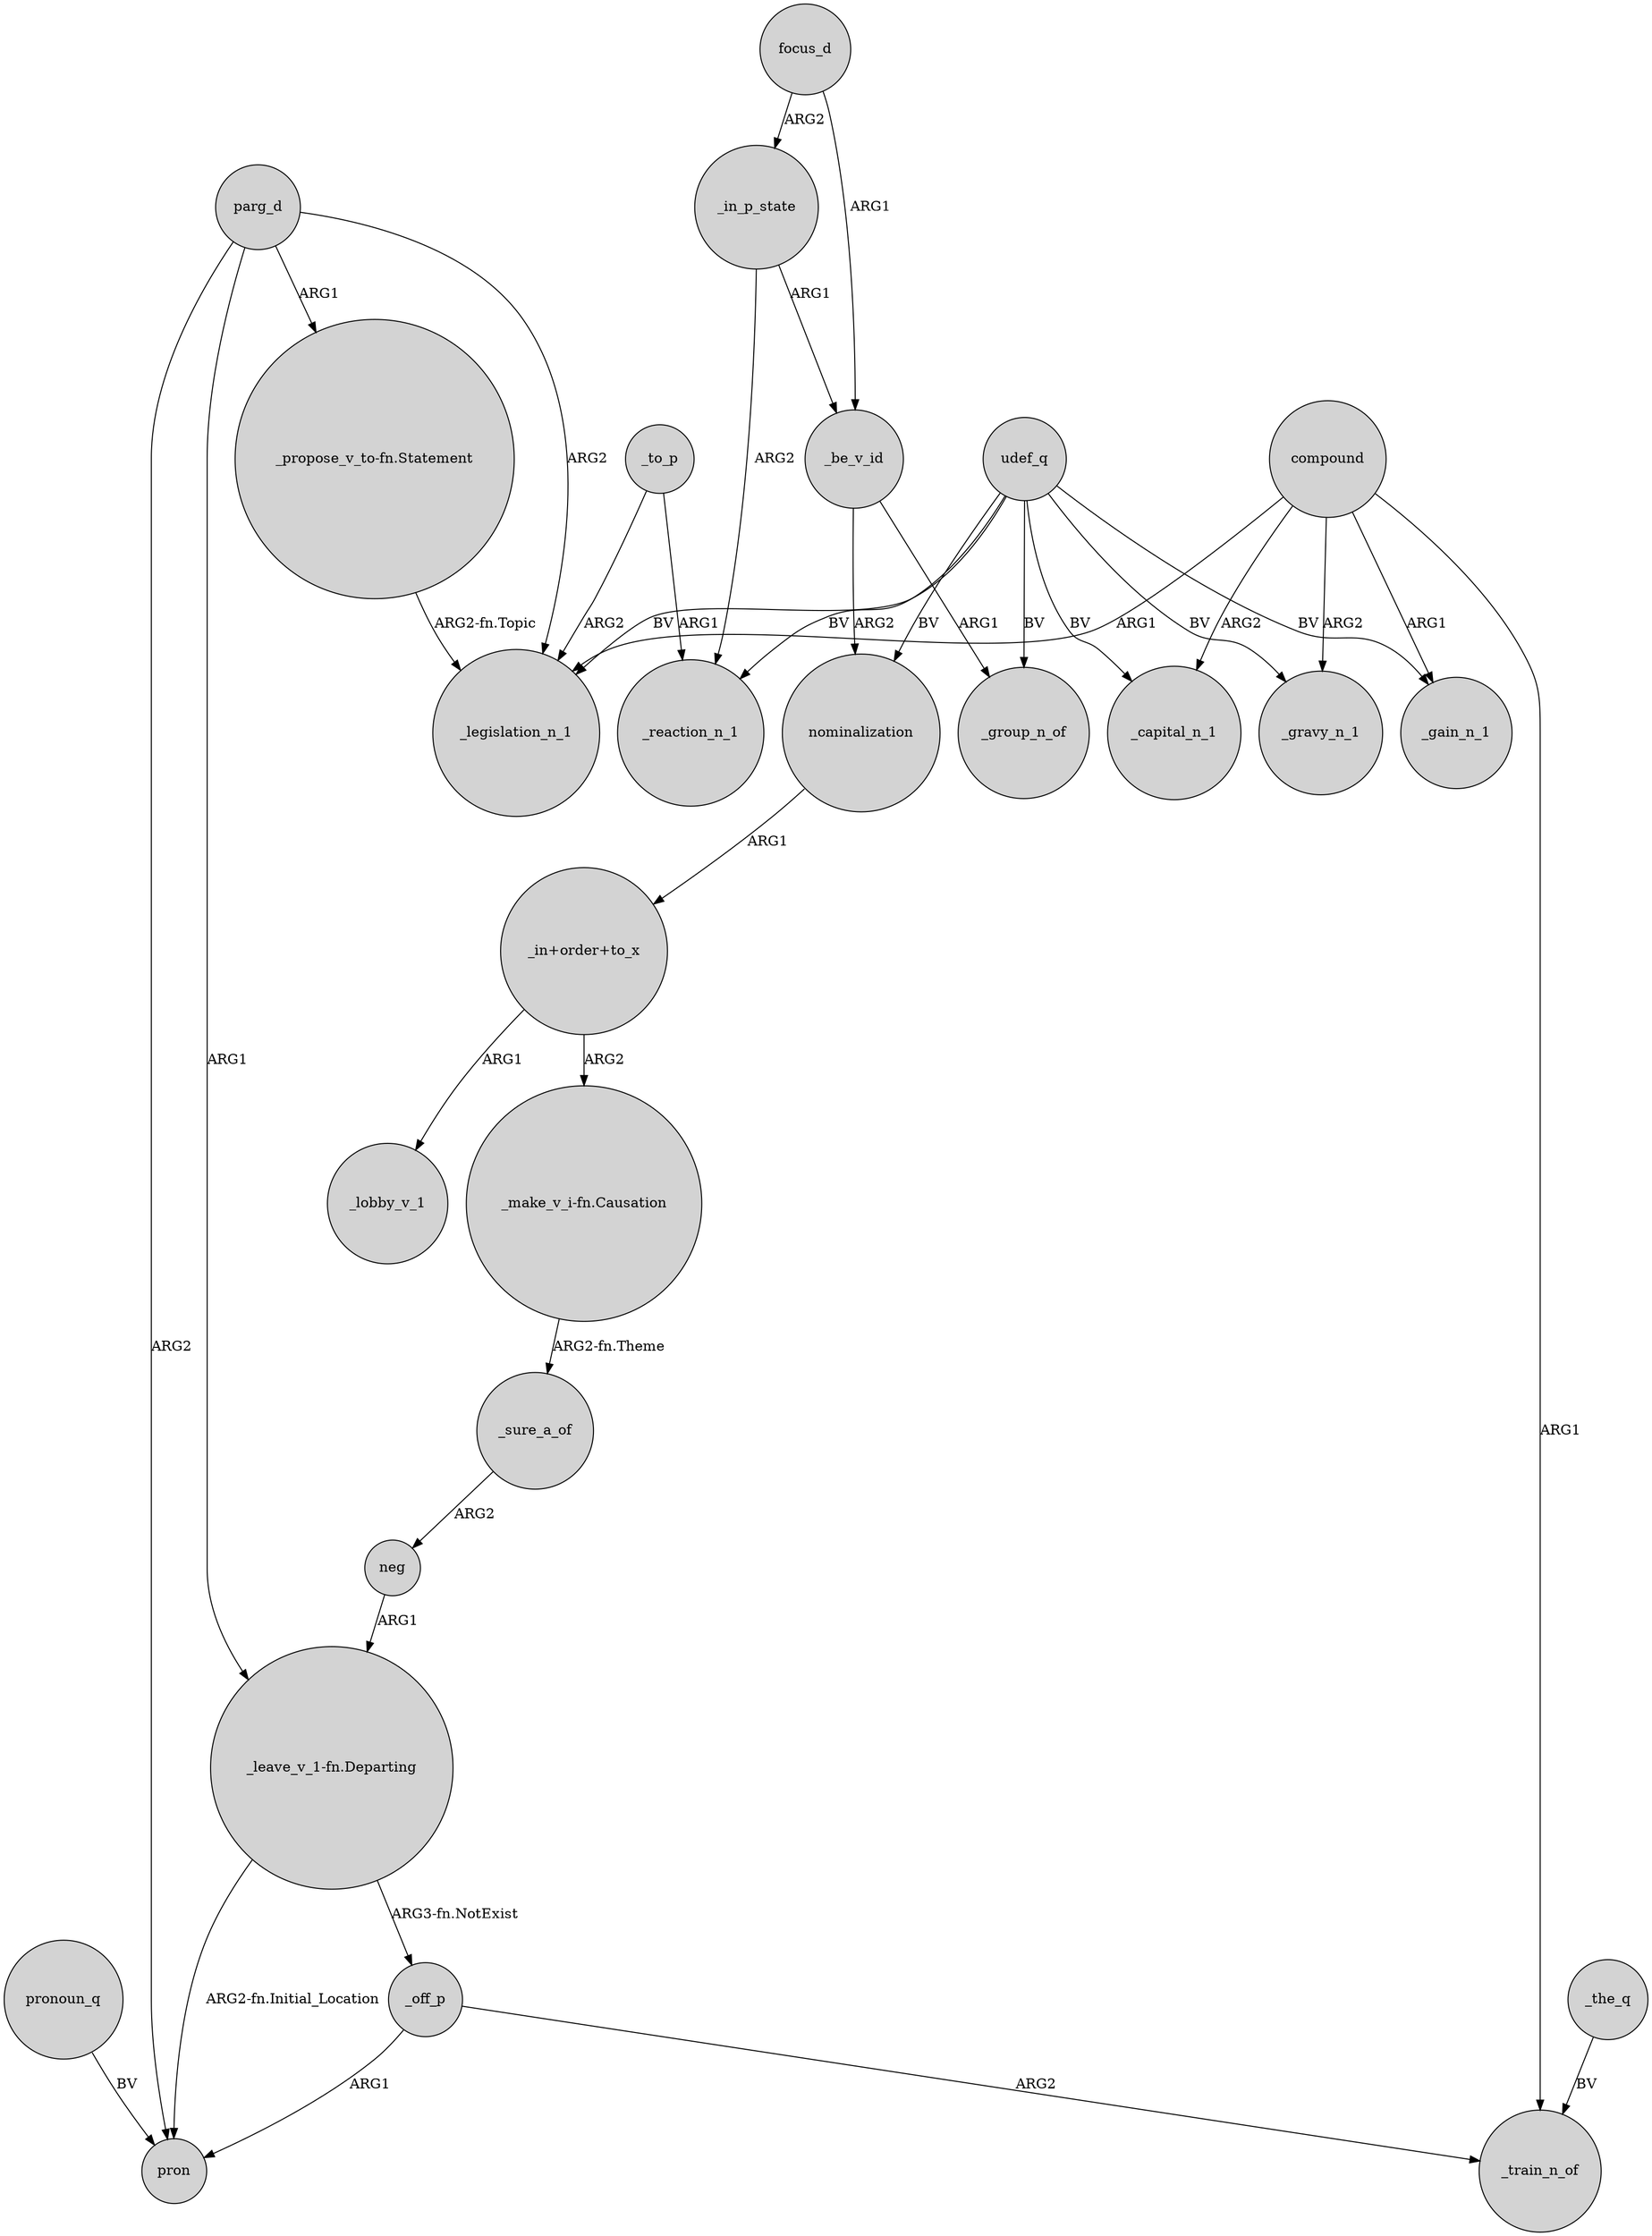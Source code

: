 digraph {
	node [shape=circle style=filled]
	"_make_v_i-fn.Causation" -> _sure_a_of [label="ARG2-fn.Theme"]
	udef_q -> _reaction_n_1 [label=BV]
	compound -> _capital_n_1 [label=ARG2]
	udef_q -> _gain_n_1 [label=BV]
	_to_p -> _reaction_n_1 [label=ARG1]
	focus_d -> _in_p_state [label=ARG2]
	"_propose_v_to-fn.Statement" -> _legislation_n_1 [label="ARG2-fn.Topic"]
	_in_p_state -> _be_v_id [label=ARG1]
	parg_d -> "_propose_v_to-fn.Statement" [label=ARG1]
	"_leave_v_1-fn.Departing" -> pron [label="ARG2-fn.Initial_Location"]
	parg_d -> pron [label=ARG2]
	_the_q -> _train_n_of [label=BV]
	_in_p_state -> _reaction_n_1 [label=ARG2]
	"_in+order+to_x" -> _lobby_v_1 [label=ARG1]
	_sure_a_of -> neg [label=ARG2]
	pronoun_q -> pron [label=BV]
	neg -> "_leave_v_1-fn.Departing" [label=ARG1]
	udef_q -> _gravy_n_1 [label=BV]
	_off_p -> _train_n_of [label=ARG2]
	nominalization -> "_in+order+to_x" [label=ARG1]
	focus_d -> _be_v_id [label=ARG1]
	"_in+order+to_x" -> "_make_v_i-fn.Causation" [label=ARG2]
	compound -> _train_n_of [label=ARG1]
	_be_v_id -> nominalization [label=ARG2]
	"_leave_v_1-fn.Departing" -> _off_p [label="ARG3-fn.NotExist"]
	udef_q -> nominalization [label=BV]
	parg_d -> "_leave_v_1-fn.Departing" [label=ARG1]
	compound -> _legislation_n_1 [label=ARG1]
	compound -> _gain_n_1 [label=ARG1]
	_be_v_id -> _group_n_of [label=ARG1]
	udef_q -> _legislation_n_1 [label=BV]
	compound -> _gravy_n_1 [label=ARG2]
	_to_p -> _legislation_n_1 [label=ARG2]
	udef_q -> _group_n_of [label=BV]
	_off_p -> pron [label=ARG1]
	udef_q -> _capital_n_1 [label=BV]
	parg_d -> _legislation_n_1 [label=ARG2]
}
